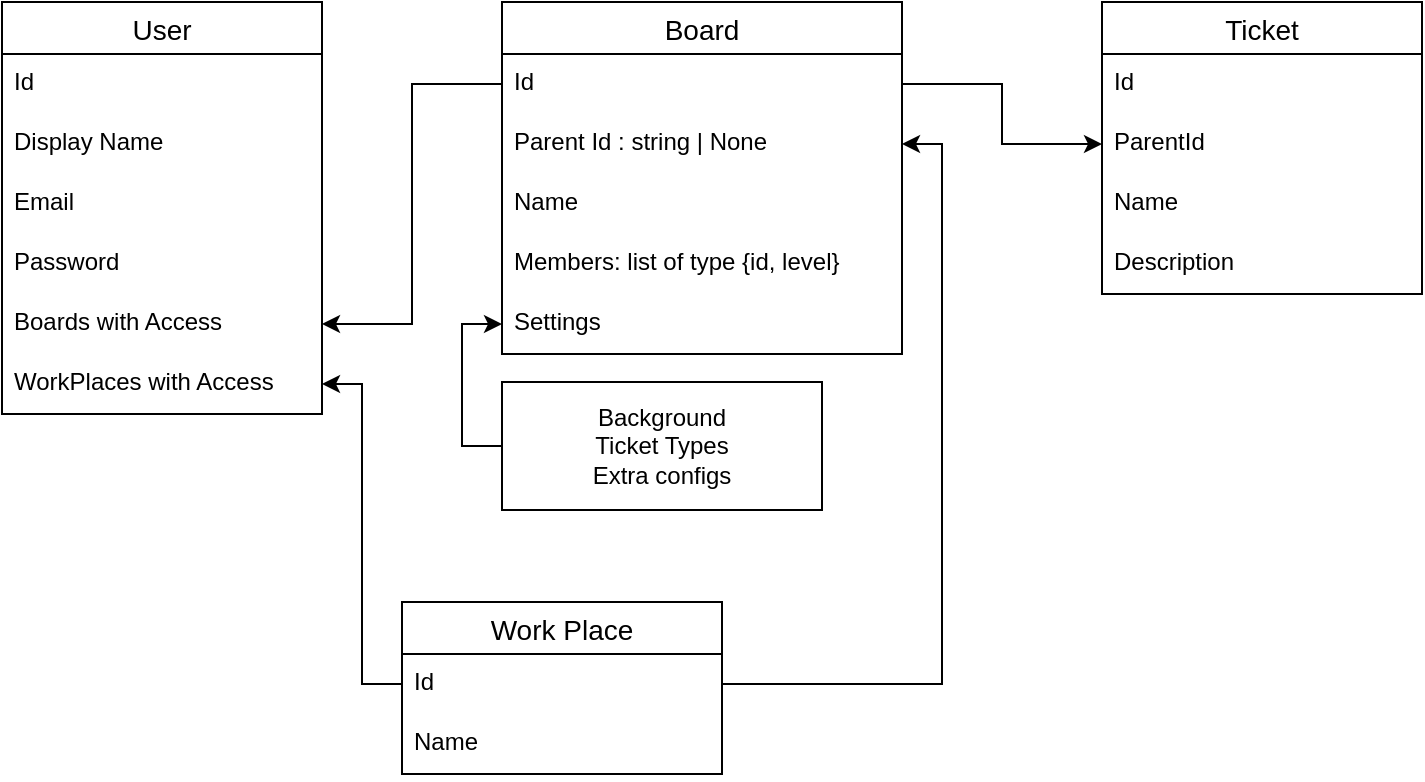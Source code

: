 <mxfile version="24.7.10">
  <diagram name="Сторінка-1" id="naHj-QnuDdYOM-ig8b9a">
    <mxGraphModel dx="1050" dy="618" grid="1" gridSize="10" guides="1" tooltips="1" connect="1" arrows="1" fold="1" page="1" pageScale="1" pageWidth="827" pageHeight="1169" background="none" math="0" shadow="0">
      <root>
        <mxCell id="0" />
        <mxCell id="1" parent="0" />
        <mxCell id="Ql-I2_LMqkR5jl7j12gT-2" value="User" style="swimlane;fontStyle=0;childLayout=stackLayout;horizontal=1;startSize=26;horizontalStack=0;resizeParent=1;resizeParentMax=0;resizeLast=0;collapsible=1;marginBottom=0;align=center;fontSize=14;" vertex="1" parent="1">
          <mxGeometry x="60" y="30" width="160" height="206" as="geometry" />
        </mxCell>
        <mxCell id="Ql-I2_LMqkR5jl7j12gT-6" value="Id" style="text;strokeColor=none;fillColor=none;spacingLeft=4;spacingRight=4;overflow=hidden;rotatable=0;points=[[0,0.5],[1,0.5]];portConstraint=eastwest;fontSize=12;whiteSpace=wrap;html=1;" vertex="1" parent="Ql-I2_LMqkR5jl7j12gT-2">
          <mxGeometry y="26" width="160" height="30" as="geometry" />
        </mxCell>
        <mxCell id="Ql-I2_LMqkR5jl7j12gT-3" value="Display Name" style="text;strokeColor=none;fillColor=none;spacingLeft=4;spacingRight=4;overflow=hidden;rotatable=0;points=[[0,0.5],[1,0.5]];portConstraint=eastwest;fontSize=12;whiteSpace=wrap;html=1;" vertex="1" parent="Ql-I2_LMqkR5jl7j12gT-2">
          <mxGeometry y="56" width="160" height="30" as="geometry" />
        </mxCell>
        <mxCell id="Ql-I2_LMqkR5jl7j12gT-4" value="Email" style="text;strokeColor=none;fillColor=none;spacingLeft=4;spacingRight=4;overflow=hidden;rotatable=0;points=[[0,0.5],[1,0.5]];portConstraint=eastwest;fontSize=12;whiteSpace=wrap;html=1;" vertex="1" parent="Ql-I2_LMqkR5jl7j12gT-2">
          <mxGeometry y="86" width="160" height="30" as="geometry" />
        </mxCell>
        <mxCell id="Ql-I2_LMqkR5jl7j12gT-5" value="Password" style="text;strokeColor=none;fillColor=none;spacingLeft=4;spacingRight=4;overflow=hidden;rotatable=0;points=[[0,0.5],[1,0.5]];portConstraint=eastwest;fontSize=12;whiteSpace=wrap;html=1;" vertex="1" parent="Ql-I2_LMqkR5jl7j12gT-2">
          <mxGeometry y="116" width="160" height="30" as="geometry" />
        </mxCell>
        <mxCell id="Ql-I2_LMqkR5jl7j12gT-41" value="Boards with Access" style="text;strokeColor=none;fillColor=none;spacingLeft=4;spacingRight=4;overflow=hidden;rotatable=0;points=[[0,0.5],[1,0.5]];portConstraint=eastwest;fontSize=12;whiteSpace=wrap;html=1;" vertex="1" parent="Ql-I2_LMqkR5jl7j12gT-2">
          <mxGeometry y="146" width="160" height="30" as="geometry" />
        </mxCell>
        <mxCell id="Ql-I2_LMqkR5jl7j12gT-42" value="WorkPlaces with Access" style="text;strokeColor=none;fillColor=none;spacingLeft=4;spacingRight=4;overflow=hidden;rotatable=0;points=[[0,0.5],[1,0.5]];portConstraint=eastwest;fontSize=12;whiteSpace=wrap;html=1;" vertex="1" parent="Ql-I2_LMqkR5jl7j12gT-2">
          <mxGeometry y="176" width="160" height="30" as="geometry" />
        </mxCell>
        <mxCell id="Ql-I2_LMqkR5jl7j12gT-20" value="Work Place" style="swimlane;fontStyle=0;childLayout=stackLayout;horizontal=1;startSize=26;horizontalStack=0;resizeParent=1;resizeParentMax=0;resizeLast=0;collapsible=1;marginBottom=0;align=center;fontSize=14;" vertex="1" parent="1">
          <mxGeometry x="260" y="330" width="160" height="86" as="geometry" />
        </mxCell>
        <mxCell id="Ql-I2_LMqkR5jl7j12gT-21" value="Id" style="text;strokeColor=none;fillColor=none;spacingLeft=4;spacingRight=4;overflow=hidden;rotatable=0;points=[[0,0.5],[1,0.5]];portConstraint=eastwest;fontSize=12;whiteSpace=wrap;html=1;" vertex="1" parent="Ql-I2_LMqkR5jl7j12gT-20">
          <mxGeometry y="26" width="160" height="30" as="geometry" />
        </mxCell>
        <mxCell id="Ql-I2_LMqkR5jl7j12gT-22" value="Name" style="text;strokeColor=none;fillColor=none;spacingLeft=4;spacingRight=4;overflow=hidden;rotatable=0;points=[[0,0.5],[1,0.5]];portConstraint=eastwest;fontSize=12;whiteSpace=wrap;html=1;" vertex="1" parent="Ql-I2_LMqkR5jl7j12gT-20">
          <mxGeometry y="56" width="160" height="30" as="geometry" />
        </mxCell>
        <mxCell id="Ql-I2_LMqkR5jl7j12gT-33" value="Board" style="swimlane;fontStyle=0;childLayout=stackLayout;horizontal=1;startSize=26;horizontalStack=0;resizeParent=1;resizeParentMax=0;resizeLast=0;collapsible=1;marginBottom=0;align=center;fontSize=14;" vertex="1" parent="1">
          <mxGeometry x="310" y="30" width="200" height="176" as="geometry" />
        </mxCell>
        <mxCell id="Ql-I2_LMqkR5jl7j12gT-34" value="Id" style="text;strokeColor=none;fillColor=none;spacingLeft=4;spacingRight=4;overflow=hidden;rotatable=0;points=[[0,0.5],[1,0.5]];portConstraint=eastwest;fontSize=12;whiteSpace=wrap;html=1;" vertex="1" parent="Ql-I2_LMqkR5jl7j12gT-33">
          <mxGeometry y="26" width="200" height="30" as="geometry" />
        </mxCell>
        <mxCell id="Ql-I2_LMqkR5jl7j12gT-35" value="Parent Id : string | None" style="text;strokeColor=none;fillColor=none;spacingLeft=4;spacingRight=4;overflow=hidden;rotatable=0;points=[[0,0.5],[1,0.5]];portConstraint=eastwest;fontSize=12;whiteSpace=wrap;html=1;" vertex="1" parent="Ql-I2_LMqkR5jl7j12gT-33">
          <mxGeometry y="56" width="200" height="30" as="geometry" />
        </mxCell>
        <mxCell id="Ql-I2_LMqkR5jl7j12gT-36" value="Name" style="text;strokeColor=none;fillColor=none;spacingLeft=4;spacingRight=4;overflow=hidden;rotatable=0;points=[[0,0.5],[1,0.5]];portConstraint=eastwest;fontSize=12;whiteSpace=wrap;html=1;" vertex="1" parent="Ql-I2_LMqkR5jl7j12gT-33">
          <mxGeometry y="86" width="200" height="30" as="geometry" />
        </mxCell>
        <mxCell id="Ql-I2_LMqkR5jl7j12gT-38" value="Members: list of type {id, level}" style="text;strokeColor=none;fillColor=none;spacingLeft=4;spacingRight=4;overflow=hidden;rotatable=0;points=[[0,0.5],[1,0.5]];portConstraint=eastwest;fontSize=12;whiteSpace=wrap;html=1;" vertex="1" parent="Ql-I2_LMqkR5jl7j12gT-33">
          <mxGeometry y="116" width="200" height="30" as="geometry" />
        </mxCell>
        <mxCell id="Ql-I2_LMqkR5jl7j12gT-50" value="Settings" style="text;strokeColor=none;fillColor=none;spacingLeft=4;spacingRight=4;overflow=hidden;rotatable=0;points=[[0,0.5],[1,0.5]];portConstraint=eastwest;fontSize=12;whiteSpace=wrap;html=1;" vertex="1" parent="Ql-I2_LMqkR5jl7j12gT-33">
          <mxGeometry y="146" width="200" height="30" as="geometry" />
        </mxCell>
        <mxCell id="Ql-I2_LMqkR5jl7j12gT-57" style="edgeStyle=orthogonalEdgeStyle;rounded=0;orthogonalLoop=1;jettySize=auto;html=1;exitX=0;exitY=0.5;exitDx=0;exitDy=0;entryX=0;entryY=0.5;entryDx=0;entryDy=0;" edge="1" parent="1" source="Ql-I2_LMqkR5jl7j12gT-39" target="Ql-I2_LMqkR5jl7j12gT-50">
          <mxGeometry relative="1" as="geometry" />
        </mxCell>
        <mxCell id="Ql-I2_LMqkR5jl7j12gT-39" value="Background&lt;div&gt;Ticket Types&lt;/div&gt;&lt;div&gt;Extra configs&lt;/div&gt;" style="whiteSpace=wrap;html=1;align=center;" vertex="1" parent="1">
          <mxGeometry x="310" y="220" width="160" height="64" as="geometry" />
        </mxCell>
        <mxCell id="Ql-I2_LMqkR5jl7j12gT-44" style="edgeStyle=orthogonalEdgeStyle;rounded=0;orthogonalLoop=1;jettySize=auto;html=1;exitX=0;exitY=0.5;exitDx=0;exitDy=0;entryX=1;entryY=0.5;entryDx=0;entryDy=0;" edge="1" parent="1" source="Ql-I2_LMqkR5jl7j12gT-21" target="Ql-I2_LMqkR5jl7j12gT-42">
          <mxGeometry relative="1" as="geometry" />
        </mxCell>
        <mxCell id="Ql-I2_LMqkR5jl7j12gT-45" style="edgeStyle=orthogonalEdgeStyle;rounded=0;orthogonalLoop=1;jettySize=auto;html=1;exitX=0;exitY=0.5;exitDx=0;exitDy=0;entryX=1;entryY=0.5;entryDx=0;entryDy=0;" edge="1" parent="1" source="Ql-I2_LMqkR5jl7j12gT-34" target="Ql-I2_LMqkR5jl7j12gT-41">
          <mxGeometry relative="1" as="geometry" />
        </mxCell>
        <mxCell id="Ql-I2_LMqkR5jl7j12gT-53" value="Ticket" style="swimlane;fontStyle=0;childLayout=stackLayout;horizontal=1;startSize=26;horizontalStack=0;resizeParent=1;resizeParentMax=0;resizeLast=0;collapsible=1;marginBottom=0;align=center;fontSize=14;" vertex="1" parent="1">
          <mxGeometry x="610" y="30" width="160" height="146" as="geometry" />
        </mxCell>
        <mxCell id="Ql-I2_LMqkR5jl7j12gT-54" value="Id" style="text;strokeColor=none;fillColor=none;spacingLeft=4;spacingRight=4;overflow=hidden;rotatable=0;points=[[0,0.5],[1,0.5]];portConstraint=eastwest;fontSize=12;whiteSpace=wrap;html=1;" vertex="1" parent="Ql-I2_LMqkR5jl7j12gT-53">
          <mxGeometry y="26" width="160" height="30" as="geometry" />
        </mxCell>
        <mxCell id="Ql-I2_LMqkR5jl7j12gT-55" value="ParentId" style="text;strokeColor=none;fillColor=none;spacingLeft=4;spacingRight=4;overflow=hidden;rotatable=0;points=[[0,0.5],[1,0.5]];portConstraint=eastwest;fontSize=12;whiteSpace=wrap;html=1;" vertex="1" parent="Ql-I2_LMqkR5jl7j12gT-53">
          <mxGeometry y="56" width="160" height="30" as="geometry" />
        </mxCell>
        <mxCell id="Ql-I2_LMqkR5jl7j12gT-58" value="Name" style="text;strokeColor=none;fillColor=none;spacingLeft=4;spacingRight=4;overflow=hidden;rotatable=0;points=[[0,0.5],[1,0.5]];portConstraint=eastwest;fontSize=12;whiteSpace=wrap;html=1;" vertex="1" parent="Ql-I2_LMqkR5jl7j12gT-53">
          <mxGeometry y="86" width="160" height="30" as="geometry" />
        </mxCell>
        <mxCell id="Ql-I2_LMqkR5jl7j12gT-56" value="Description" style="text;strokeColor=none;fillColor=none;spacingLeft=4;spacingRight=4;overflow=hidden;rotatable=0;points=[[0,0.5],[1,0.5]];portConstraint=eastwest;fontSize=12;whiteSpace=wrap;html=1;" vertex="1" parent="Ql-I2_LMqkR5jl7j12gT-53">
          <mxGeometry y="116" width="160" height="30" as="geometry" />
        </mxCell>
        <mxCell id="Ql-I2_LMqkR5jl7j12gT-61" style="edgeStyle=orthogonalEdgeStyle;rounded=0;orthogonalLoop=1;jettySize=auto;html=1;exitX=1;exitY=0.5;exitDx=0;exitDy=0;entryX=1;entryY=0.5;entryDx=0;entryDy=0;" edge="1" parent="1" source="Ql-I2_LMqkR5jl7j12gT-21" target="Ql-I2_LMqkR5jl7j12gT-35">
          <mxGeometry relative="1" as="geometry" />
        </mxCell>
        <mxCell id="Ql-I2_LMqkR5jl7j12gT-62" style="edgeStyle=orthogonalEdgeStyle;rounded=0;orthogonalLoop=1;jettySize=auto;html=1;exitX=1;exitY=0.5;exitDx=0;exitDy=0;entryX=0;entryY=0.5;entryDx=0;entryDy=0;" edge="1" parent="1" source="Ql-I2_LMqkR5jl7j12gT-34" target="Ql-I2_LMqkR5jl7j12gT-55">
          <mxGeometry relative="1" as="geometry" />
        </mxCell>
      </root>
    </mxGraphModel>
  </diagram>
</mxfile>
